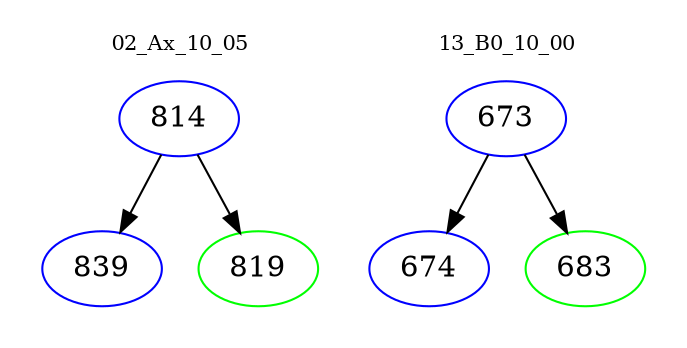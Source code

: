 digraph{
subgraph cluster_0 {
color = white
label = "02_Ax_10_05";
fontsize=10;
T0_814 [label="814", color="blue"]
T0_814 -> T0_839 [color="black"]
T0_839 [label="839", color="blue"]
T0_814 -> T0_819 [color="black"]
T0_819 [label="819", color="green"]
}
subgraph cluster_1 {
color = white
label = "13_B0_10_00";
fontsize=10;
T1_673 [label="673", color="blue"]
T1_673 -> T1_674 [color="black"]
T1_674 [label="674", color="blue"]
T1_673 -> T1_683 [color="black"]
T1_683 [label="683", color="green"]
}
}
